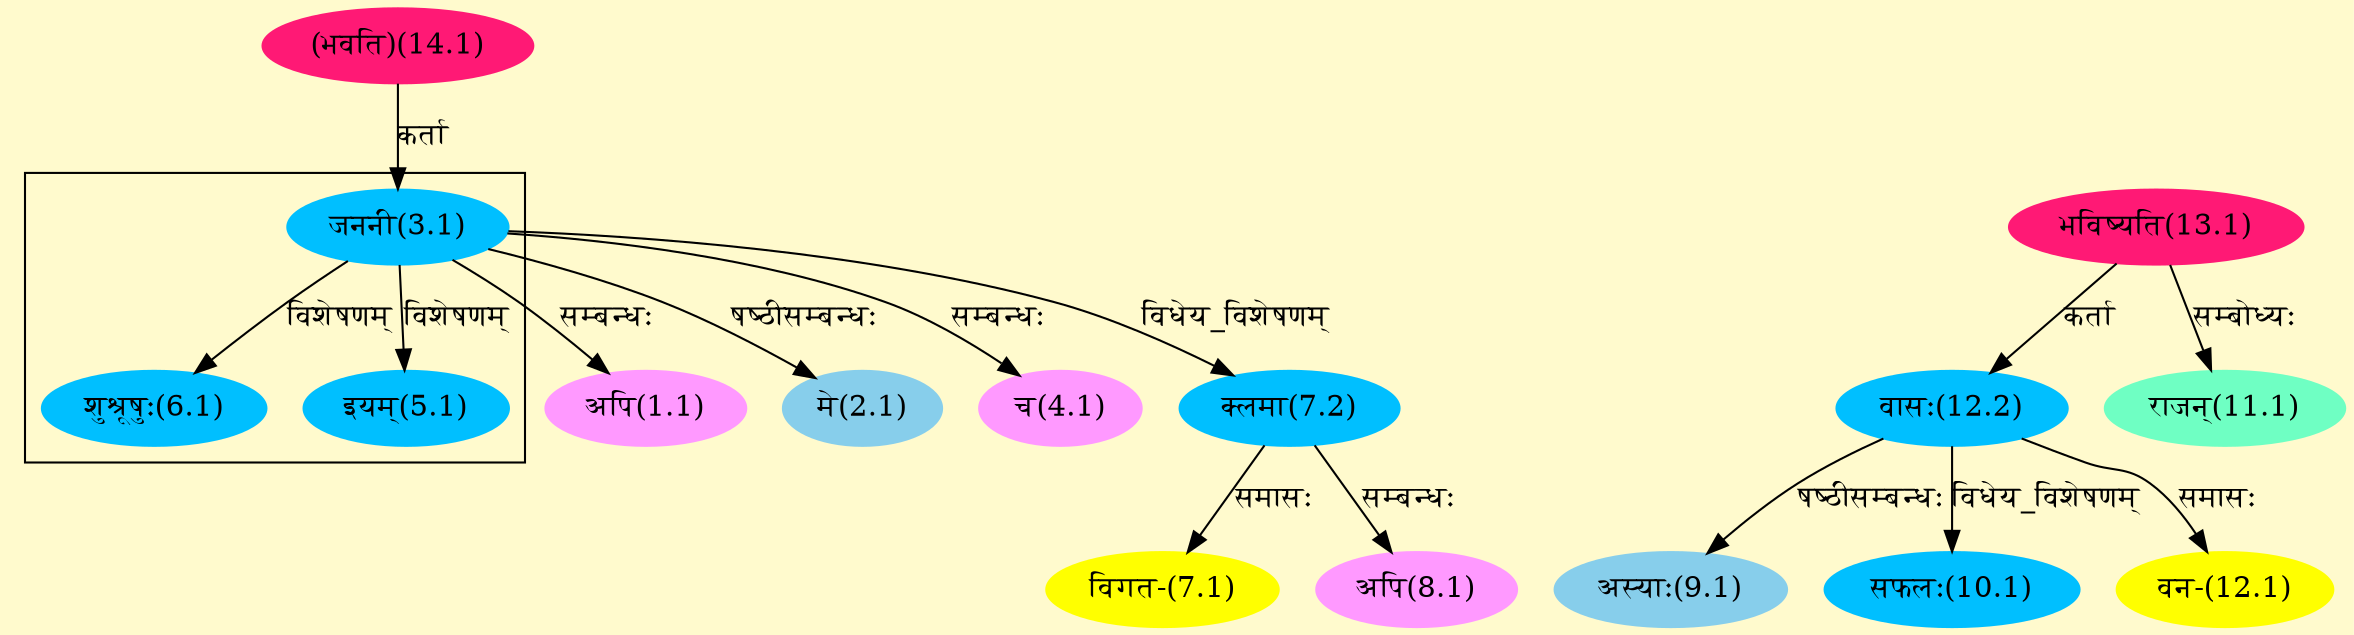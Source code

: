 digraph G{
rankdir=BT;
 compound=true;
 bgcolor="lemonchiffon1";

subgraph cluster_1{
Node5_1 [style=filled, color="#00BFFF" label = "इयम्(5.1)"]
Node3_1 [style=filled, color="#00BFFF" label = "जननी(3.1)"]
Node6_1 [style=filled, color="#00BFFF" label = "शुश्रूषुः(6.1)"]

}
Node1_1 [style=filled, color="#FF99FF" label = "अपि(1.1)"]
Node3_1 [style=filled, color="#00BFFF" label = "जननी(3.1)"]
Node2_1 [style=filled, color="#87CEEB" label = "मे(2.1)"]
Node14_1 [style=filled, color="#FF1975" label = "(भवति)(14.1)"]
Node4_1 [style=filled, color="#FF99FF" label = "च(4.1)"]
Node7_1 [style=filled, color="#FFFF00" label = "विगत-(7.1)"]
Node7_2 [style=filled, color="#00BFFF" label = "क्लमा(7.2)"]
Node8_1 [style=filled, color="#FF99FF" label = "अपि(8.1)"]
Node9_1 [style=filled, color="#87CEEB" label = "अस्याः(9.1)"]
Node12_2 [style=filled, color="#00BFFF" label = "वासः(12.2)"]
Node10_1 [style=filled, color="#00BFFF" label = "सफलः(10.1)"]
Node11_1 [style=filled, color="#6FFFC3" label = "राजन्(11.1)"]
Node13_1 [style=filled, color="#FF1975" label = "भविष्यति(13.1)"]
Node12_1 [style=filled, color="#FFFF00" label = "वन-(12.1)"]
/* Start of Relations section */

Node1_1 -> Node3_1 [  label="सम्बन्धः"  dir="back" ]
Node2_1 -> Node3_1 [  label="षष्ठीसम्बन्धः"  dir="back" ]
Node3_1 -> Node14_1 [  label="कर्ता"  dir="back" ]
Node4_1 -> Node3_1 [  label="सम्बन्धः"  dir="back" ]
Node5_1 -> Node3_1 [  label="विशेषणम्"  dir="back" ]
Node6_1 -> Node3_1 [  label="विशेषणम्"  dir="back" ]
Node7_1 -> Node7_2 [  label="समासः"  dir="back" ]
Node7_2 -> Node3_1 [  label="विधेय_विशेषणम्"  dir="back" ]
Node8_1 -> Node7_2 [  label="सम्बन्धः"  dir="back" ]
Node9_1 -> Node12_2 [  label="षष्ठीसम्बन्धः"  dir="back" ]
Node10_1 -> Node12_2 [  label="विधेय_विशेषणम्"  dir="back" ]
Node11_1 -> Node13_1 [  label="सम्बोध्यः"  dir="back" ]
Node12_1 -> Node12_2 [  label="समासः"  dir="back" ]
Node12_2 -> Node13_1 [  label="कर्ता"  dir="back" ]
}

